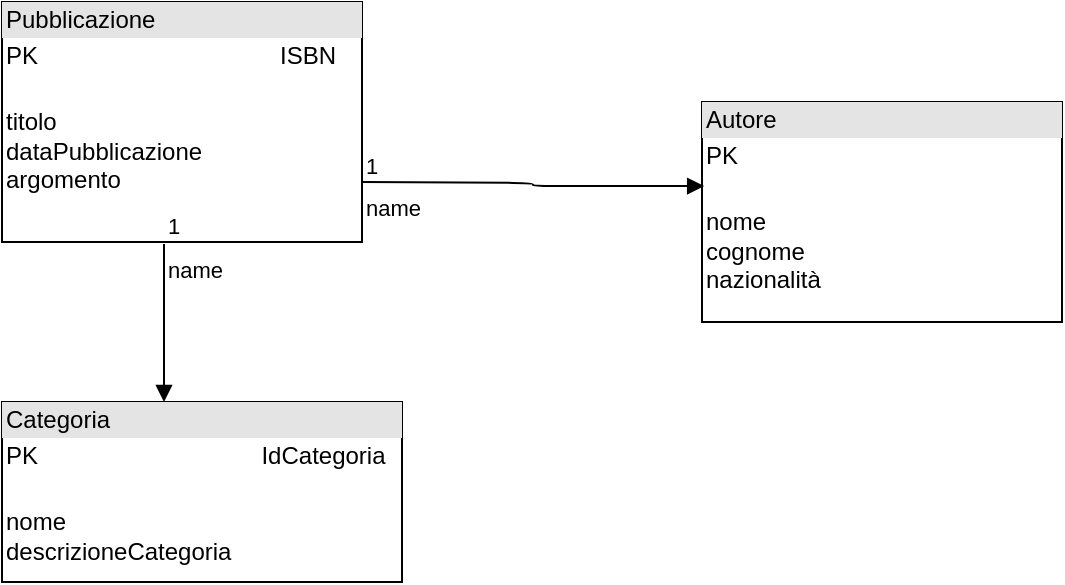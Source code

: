 <mxfile version="13.8.0" type="github">
  <diagram name="Page-1" id="e7e014a7-5840-1c2e-5031-d8a46d1fe8dd">
    <mxGraphModel dx="2037" dy="1308" grid="1" gridSize="10" guides="1" tooltips="1" connect="1" arrows="1" fold="1" page="1" pageScale="1" pageWidth="1169" pageHeight="826" background="#ffffff" math="0" shadow="0">
      <root>
        <mxCell id="0" />
        <mxCell id="1" parent="0" />
        <mxCell id="cxo8bqn9fMHM0kqlyFnw-42" value="&lt;div style=&quot;box-sizing: border-box ; width: 100% ; background: #e4e4e4 ; padding: 2px&quot;&gt;Categoria&lt;/div&gt;&lt;table style=&quot;width: 100% ; font-size: 1em&quot; cellpadding=&quot;2&quot; cellspacing=&quot;0&quot;&gt;&lt;tbody&gt;&lt;tr&gt;&lt;td&gt;PK&lt;/td&gt;&lt;td&gt;IdCategoria&lt;/td&gt;&lt;/tr&gt;&lt;tr&gt;&lt;td&gt;&lt;br&gt;nome&lt;br&gt;descrizioneCategoria&lt;/td&gt;&lt;td&gt;&lt;br&gt;&lt;/td&gt;&lt;/tr&gt;&lt;tr&gt;&lt;td&gt;&lt;/td&gt;&lt;td&gt;&lt;br&gt;&lt;/td&gt;&lt;/tr&gt;&lt;/tbody&gt;&lt;/table&gt;" style="verticalAlign=top;align=left;overflow=fill;html=1;" vertex="1" parent="1">
          <mxGeometry x="-700" y="-150" width="200" height="90" as="geometry" />
        </mxCell>
        <mxCell id="cxo8bqn9fMHM0kqlyFnw-43" value="&lt;div style=&quot;box-sizing: border-box ; width: 100% ; background: #e4e4e4 ; padding: 2px&quot;&gt;Pubblicazione&lt;/div&gt;&lt;table style=&quot;width: 100% ; font-size: 1em&quot; cellpadding=&quot;2&quot; cellspacing=&quot;0&quot;&gt;&lt;tbody&gt;&lt;tr&gt;&lt;td&gt;PK&lt;/td&gt;&lt;td&gt;ISBN&lt;/td&gt;&lt;/tr&gt;&lt;tr&gt;&lt;td&gt;&lt;br&gt;titolo&lt;br&gt;dataPubblicazione&lt;br&gt;argomento&lt;/td&gt;&lt;td&gt;&lt;br&gt;&lt;/td&gt;&lt;/tr&gt;&lt;tr&gt;&lt;td&gt;&lt;/td&gt;&lt;td&gt;&lt;br&gt;&lt;/td&gt;&lt;/tr&gt;&lt;/tbody&gt;&lt;/table&gt;" style="verticalAlign=top;align=left;overflow=fill;html=1;" vertex="1" parent="1">
          <mxGeometry x="-700" y="-350" width="180" height="120" as="geometry" />
        </mxCell>
        <mxCell id="cxo8bqn9fMHM0kqlyFnw-44" value="&lt;div style=&quot;box-sizing: border-box ; width: 100% ; background: #e4e4e4 ; padding: 2px&quot;&gt;Autore&lt;/div&gt;&lt;table style=&quot;width: 100% ; font-size: 1em&quot; cellpadding=&quot;2&quot; cellspacing=&quot;0&quot;&gt;&lt;tbody&gt;&lt;tr&gt;&lt;td&gt;PK&lt;/td&gt;&lt;td&gt;&lt;br&gt;&lt;/td&gt;&lt;/tr&gt;&lt;tr&gt;&lt;td&gt;&lt;br&gt;nome&lt;br&gt;cognome&lt;br&gt;nazionalità&lt;/td&gt;&lt;td&gt;&lt;br&gt;&lt;/td&gt;&lt;/tr&gt;&lt;tr&gt;&lt;td&gt;&lt;/td&gt;&lt;td&gt;&lt;br&gt;&lt;/td&gt;&lt;/tr&gt;&lt;/tbody&gt;&lt;/table&gt;" style="verticalAlign=top;align=left;overflow=fill;html=1;" vertex="1" parent="1">
          <mxGeometry x="-350" y="-300" width="180" height="110" as="geometry" />
        </mxCell>
        <mxCell id="cxo8bqn9fMHM0kqlyFnw-46" value="name" style="endArrow=block;endFill=1;html=1;edgeStyle=orthogonalEdgeStyle;align=left;verticalAlign=top;entryX=0.006;entryY=0.382;entryDx=0;entryDy=0;entryPerimeter=0;" edge="1" parent="1" target="cxo8bqn9fMHM0kqlyFnw-44">
          <mxGeometry x="-1" relative="1" as="geometry">
            <mxPoint x="-520" y="-260" as="sourcePoint" />
            <mxPoint x="-360" y="-260" as="targetPoint" />
          </mxGeometry>
        </mxCell>
        <mxCell id="cxo8bqn9fMHM0kqlyFnw-47" value="1" style="edgeLabel;resizable=0;html=1;align=left;verticalAlign=bottom;" connectable="0" vertex="1" parent="cxo8bqn9fMHM0kqlyFnw-46">
          <mxGeometry x="-1" relative="1" as="geometry" />
        </mxCell>
        <mxCell id="cxo8bqn9fMHM0kqlyFnw-52" value="name" style="endArrow=block;endFill=1;html=1;edgeStyle=orthogonalEdgeStyle;align=left;verticalAlign=top;entryX=0.405;entryY=0;entryDx=0;entryDy=0;entryPerimeter=0;exitX=0.45;exitY=1.008;exitDx=0;exitDy=0;exitPerimeter=0;" edge="1" parent="1" source="cxo8bqn9fMHM0kqlyFnw-43" target="cxo8bqn9fMHM0kqlyFnw-42">
          <mxGeometry x="-1" relative="1" as="geometry">
            <mxPoint x="-619" y="-220" as="sourcePoint" />
            <mxPoint x="-460" y="-200" as="targetPoint" />
          </mxGeometry>
        </mxCell>
        <mxCell id="cxo8bqn9fMHM0kqlyFnw-53" value="1" style="edgeLabel;resizable=0;html=1;align=left;verticalAlign=bottom;" connectable="0" vertex="1" parent="cxo8bqn9fMHM0kqlyFnw-52">
          <mxGeometry x="-1" relative="1" as="geometry" />
        </mxCell>
      </root>
    </mxGraphModel>
  </diagram>
</mxfile>
